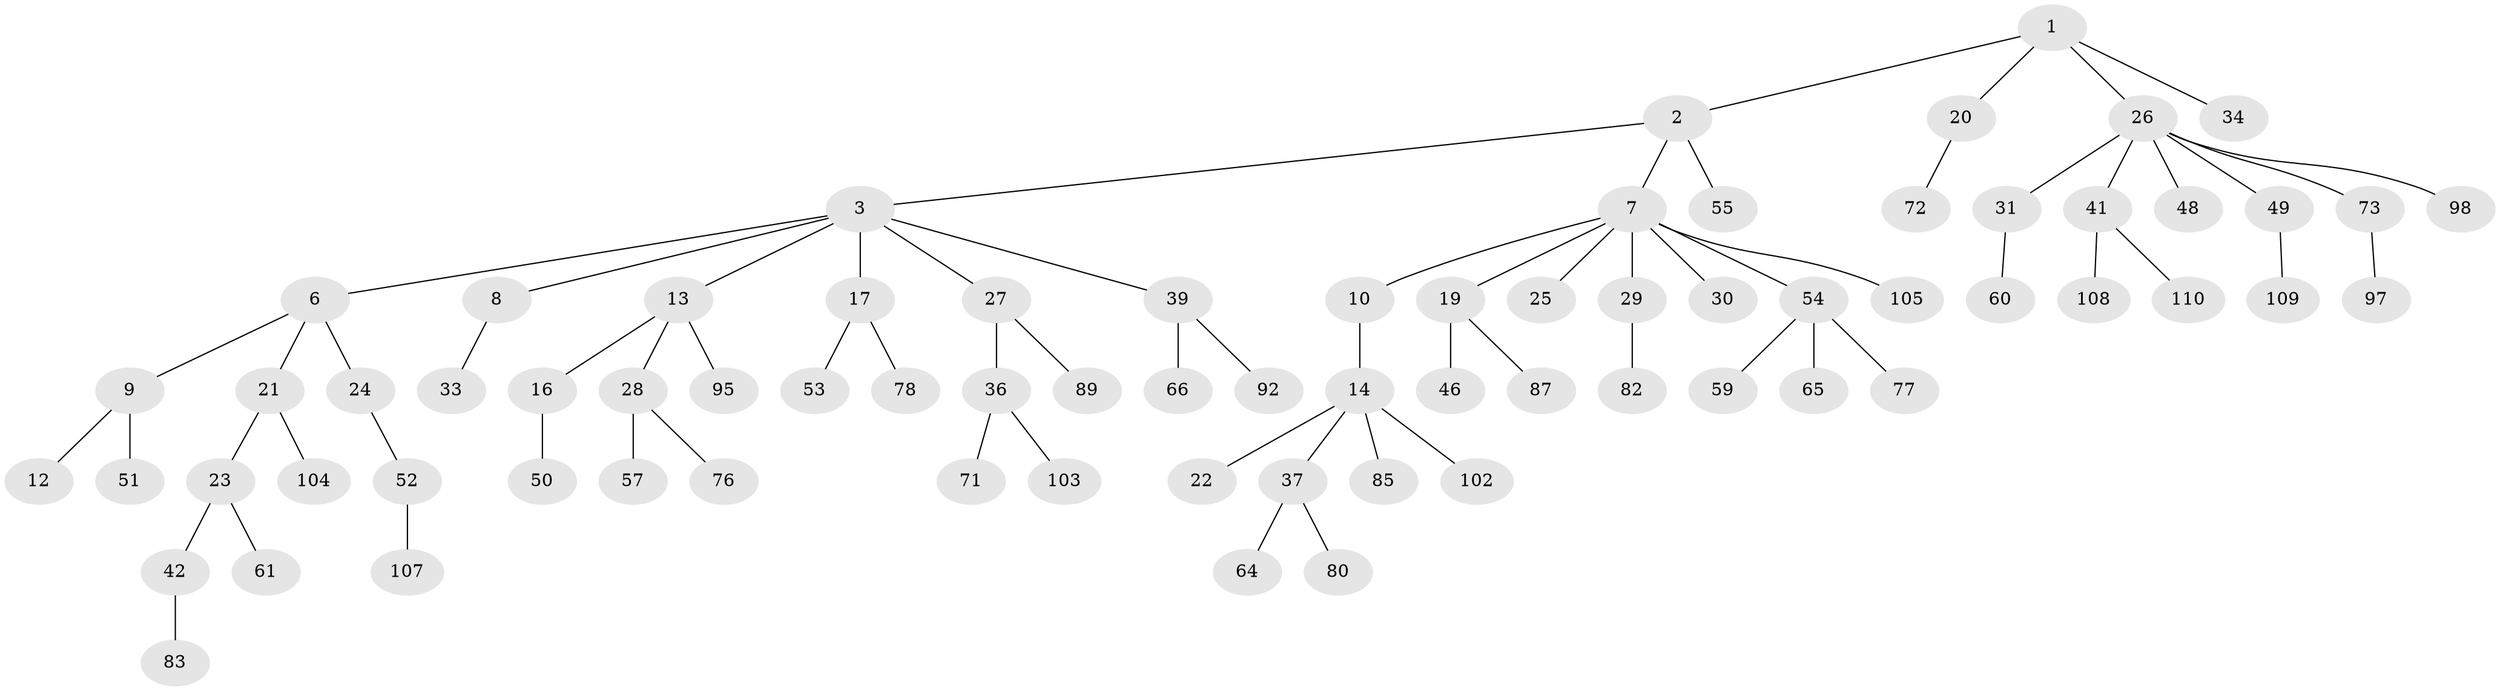 // Generated by graph-tools (version 1.1) at 2025/52/02/27/25 19:52:11]
// undirected, 73 vertices, 72 edges
graph export_dot {
graph [start="1"]
  node [color=gray90,style=filled];
  1 [super="+18"];
  2 [super="+4"];
  3 [super="+5"];
  6;
  7 [super="+15"];
  8 [super="+11"];
  9 [super="+56"];
  10;
  12 [super="+45"];
  13 [super="+81"];
  14 [super="+44"];
  16 [super="+101"];
  17 [super="+35"];
  19 [super="+47"];
  20 [super="+75"];
  21 [super="+74"];
  22;
  23 [super="+38"];
  24 [super="+93"];
  25 [super="+62"];
  26 [super="+32"];
  27 [super="+100"];
  28 [super="+58"];
  29 [super="+43"];
  30;
  31 [super="+67"];
  33;
  34 [super="+96"];
  36 [super="+106"];
  37 [super="+70"];
  39 [super="+40"];
  41 [super="+91"];
  42 [super="+79"];
  46;
  48;
  49 [super="+88"];
  50 [super="+63"];
  51 [super="+69"];
  52;
  53;
  54 [super="+84"];
  55;
  57;
  59;
  60 [super="+68"];
  61;
  64;
  65 [super="+94"];
  66;
  71;
  72;
  73 [super="+90"];
  76;
  77;
  78;
  80;
  82 [super="+99"];
  83;
  85 [super="+86"];
  87;
  89;
  92;
  95;
  97;
  98;
  102;
  103;
  104;
  105;
  107;
  108;
  109;
  110;
  1 -- 2;
  1 -- 26;
  1 -- 34;
  1 -- 20;
  2 -- 3;
  2 -- 55;
  2 -- 7;
  3 -- 13;
  3 -- 27;
  3 -- 17;
  3 -- 6;
  3 -- 39;
  3 -- 8;
  6 -- 9;
  6 -- 21;
  6 -- 24;
  7 -- 10;
  7 -- 19;
  7 -- 29;
  7 -- 30;
  7 -- 54;
  7 -- 25;
  7 -- 105;
  8 -- 33;
  9 -- 12;
  9 -- 51;
  10 -- 14;
  13 -- 16;
  13 -- 28;
  13 -- 95;
  14 -- 22;
  14 -- 37;
  14 -- 102;
  14 -- 85;
  16 -- 50;
  17 -- 53;
  17 -- 78;
  19 -- 46;
  19 -- 87;
  20 -- 72;
  21 -- 23;
  21 -- 104;
  23 -- 42;
  23 -- 61;
  24 -- 52;
  26 -- 31;
  26 -- 41;
  26 -- 49;
  26 -- 48;
  26 -- 73;
  26 -- 98;
  27 -- 36;
  27 -- 89;
  28 -- 57;
  28 -- 76;
  29 -- 82;
  31 -- 60;
  36 -- 71;
  36 -- 103;
  37 -- 64;
  37 -- 80;
  39 -- 92;
  39 -- 66;
  41 -- 108;
  41 -- 110;
  42 -- 83;
  49 -- 109;
  52 -- 107;
  54 -- 59;
  54 -- 65;
  54 -- 77;
  73 -- 97;
}
